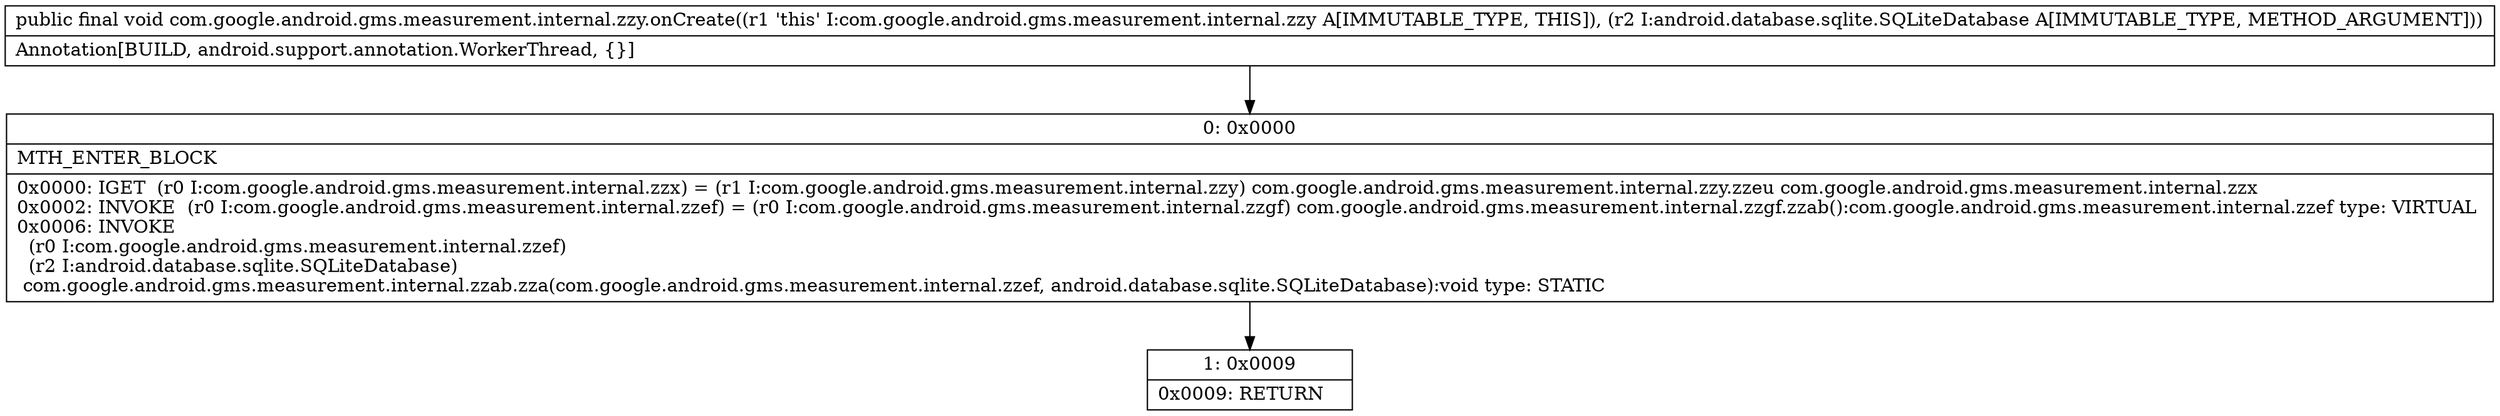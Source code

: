 digraph "CFG forcom.google.android.gms.measurement.internal.zzy.onCreate(Landroid\/database\/sqlite\/SQLiteDatabase;)V" {
Node_0 [shape=record,label="{0\:\ 0x0000|MTH_ENTER_BLOCK\l|0x0000: IGET  (r0 I:com.google.android.gms.measurement.internal.zzx) = (r1 I:com.google.android.gms.measurement.internal.zzy) com.google.android.gms.measurement.internal.zzy.zzeu com.google.android.gms.measurement.internal.zzx \l0x0002: INVOKE  (r0 I:com.google.android.gms.measurement.internal.zzef) = (r0 I:com.google.android.gms.measurement.internal.zzgf) com.google.android.gms.measurement.internal.zzgf.zzab():com.google.android.gms.measurement.internal.zzef type: VIRTUAL \l0x0006: INVOKE  \l  (r0 I:com.google.android.gms.measurement.internal.zzef)\l  (r2 I:android.database.sqlite.SQLiteDatabase)\l com.google.android.gms.measurement.internal.zzab.zza(com.google.android.gms.measurement.internal.zzef, android.database.sqlite.SQLiteDatabase):void type: STATIC \l}"];
Node_1 [shape=record,label="{1\:\ 0x0009|0x0009: RETURN   \l}"];
MethodNode[shape=record,label="{public final void com.google.android.gms.measurement.internal.zzy.onCreate((r1 'this' I:com.google.android.gms.measurement.internal.zzy A[IMMUTABLE_TYPE, THIS]), (r2 I:android.database.sqlite.SQLiteDatabase A[IMMUTABLE_TYPE, METHOD_ARGUMENT]))  | Annotation[BUILD, android.support.annotation.WorkerThread, \{\}]\l}"];
MethodNode -> Node_0;
Node_0 -> Node_1;
}

